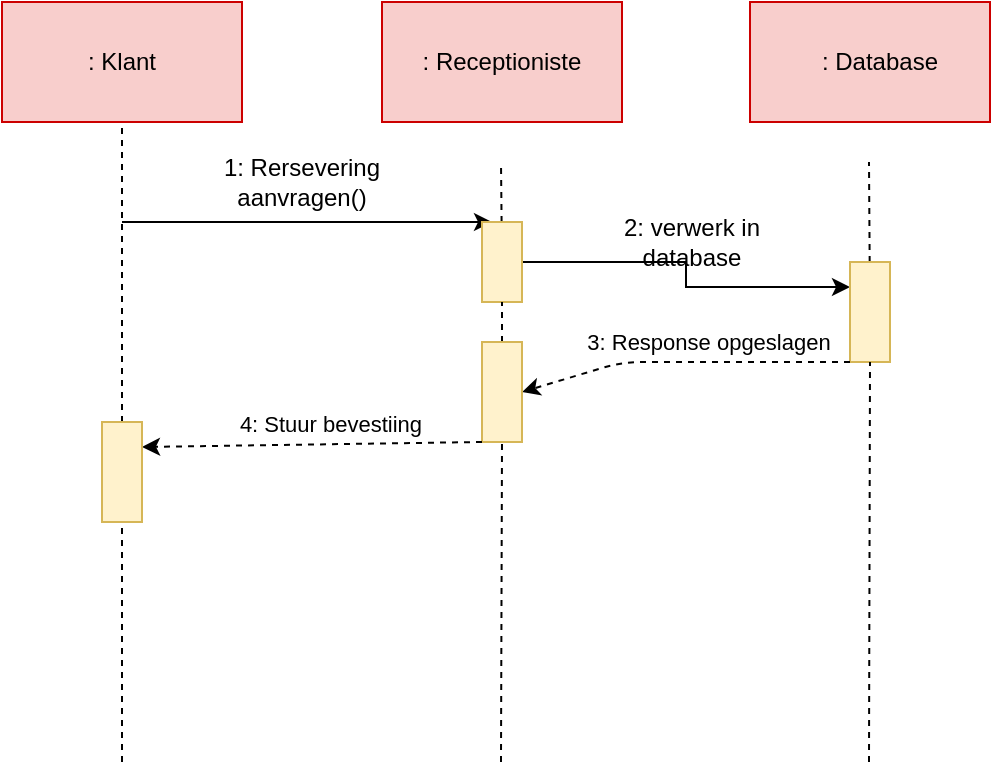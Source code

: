 <mxfile version="13.2.1" type="device"><diagram id="6YxmvMKjvM5__CEANh2y" name="Page-1"><mxGraphModel dx="1422" dy="762" grid="1" gridSize="10" guides="1" tooltips="1" connect="1" arrows="1" fold="1" page="1" pageScale="1" pageWidth="827" pageHeight="1169" math="0" shadow="0"><root><mxCell id="0"/><mxCell id="1" parent="0"/><mxCell id="CeYJfqN0FsoS7WGljNFB-1" value="" style="rounded=0;whiteSpace=wrap;html=1;fillColor=#f8cecc;strokeColor=#CC0000;" vertex="1" parent="1"><mxGeometry x="40" y="60" width="120" height="60" as="geometry"/></mxCell><mxCell id="CeYJfqN0FsoS7WGljNFB-2" value=": Klant" style="text;html=1;strokeColor=none;fillColor=none;align=center;verticalAlign=middle;whiteSpace=wrap;rounded=0;" vertex="1" parent="1"><mxGeometry x="80" y="80" width="40" height="20" as="geometry"/></mxCell><mxCell id="CeYJfqN0FsoS7WGljNFB-5" value="" style="rounded=0;whiteSpace=wrap;html=1;fillColor=#f8cecc;strokeColor=#CC0000;" vertex="1" parent="1"><mxGeometry x="414" y="60" width="120" height="60" as="geometry"/></mxCell><mxCell id="CeYJfqN0FsoS7WGljNFB-6" value=": Database" style="text;html=1;strokeColor=none;fillColor=none;align=center;verticalAlign=middle;whiteSpace=wrap;rounded=0;" vertex="1" parent="1"><mxGeometry x="444" y="80" width="70" height="20" as="geometry"/></mxCell><mxCell id="CeYJfqN0FsoS7WGljNFB-7" value="" style="endArrow=none;dashed=1;html=1;entryX=0.5;entryY=1;entryDx=0;entryDy=0;" edge="1" parent="1" source="CeYJfqN0FsoS7WGljNFB-37" target="CeYJfqN0FsoS7WGljNFB-1"><mxGeometry width="50" height="50" relative="1" as="geometry"><mxPoint x="100" y="440" as="sourcePoint"/><mxPoint x="440" y="370" as="targetPoint"/></mxGeometry></mxCell><mxCell id="CeYJfqN0FsoS7WGljNFB-9" value="" style="endArrow=none;dashed=1;html=1;entryX=0.5;entryY=1;entryDx=0;entryDy=0;" edge="1" parent="1" source="CeYJfqN0FsoS7WGljNFB-26"><mxGeometry width="50" height="50" relative="1" as="geometry"><mxPoint x="473.5" y="440" as="sourcePoint"/><mxPoint x="473.5" y="140" as="targetPoint"/></mxGeometry></mxCell><mxCell id="CeYJfqN0FsoS7WGljNFB-10" value="" style="endArrow=classic;html=1;entryX=0.25;entryY=0;entryDx=0;entryDy=0;" edge="1" parent="1" target="CeYJfqN0FsoS7WGljNFB-17"><mxGeometry width="50" height="50" relative="1" as="geometry"><mxPoint x="100" y="170" as="sourcePoint"/><mxPoint x="290" y="170" as="targetPoint"/><Array as="points"><mxPoint x="280" y="170"/></Array></mxGeometry></mxCell><mxCell id="CeYJfqN0FsoS7WGljNFB-13" value="1: Rersevering aanvragen()" style="text;html=1;strokeColor=none;fillColor=none;align=center;verticalAlign=middle;whiteSpace=wrap;rounded=0;" vertex="1" parent="1"><mxGeometry x="145" y="140" width="90" height="20" as="geometry"/></mxCell><mxCell id="CeYJfqN0FsoS7WGljNFB-14" value="" style="rounded=0;whiteSpace=wrap;html=1;fillColor=#f8cecc;strokeColor=#CC0000;" vertex="1" parent="1"><mxGeometry x="230" y="60" width="120" height="60" as="geometry"/></mxCell><mxCell id="CeYJfqN0FsoS7WGljNFB-15" value=": Receptioniste" style="text;html=1;strokeColor=none;fillColor=none;align=center;verticalAlign=middle;whiteSpace=wrap;rounded=0;" vertex="1" parent="1"><mxGeometry x="235" y="80" width="110" height="20" as="geometry"/></mxCell><mxCell id="CeYJfqN0FsoS7WGljNFB-16" value="" style="endArrow=none;dashed=1;html=1;entryX=0.5;entryY=1;entryDx=0;entryDy=0;" edge="1" parent="1" source="CeYJfqN0FsoS7WGljNFB-17"><mxGeometry width="50" height="50" relative="1" as="geometry"><mxPoint x="289.5" y="440" as="sourcePoint"/><mxPoint x="289.5" y="140" as="targetPoint"/></mxGeometry></mxCell><mxCell id="CeYJfqN0FsoS7WGljNFB-20" style="edgeStyle=orthogonalEdgeStyle;rounded=0;orthogonalLoop=1;jettySize=auto;html=1;entryX=0;entryY=0.25;entryDx=0;entryDy=0;" edge="1" parent="1" source="CeYJfqN0FsoS7WGljNFB-17" target="CeYJfqN0FsoS7WGljNFB-26"><mxGeometry relative="1" as="geometry"><mxPoint x="460" y="195" as="targetPoint"/></mxGeometry></mxCell><mxCell id="CeYJfqN0FsoS7WGljNFB-17" value="" style="rounded=0;whiteSpace=wrap;html=1;strokeColor=#d6b656;fillColor=#fff2cc;" vertex="1" parent="1"><mxGeometry x="280" y="170" width="20" height="40" as="geometry"/></mxCell><mxCell id="CeYJfqN0FsoS7WGljNFB-18" value="" style="endArrow=none;dashed=1;html=1;entryX=0.5;entryY=1;entryDx=0;entryDy=0;" edge="1" parent="1" source="CeYJfqN0FsoS7WGljNFB-33" target="CeYJfqN0FsoS7WGljNFB-17"><mxGeometry width="50" height="50" relative="1" as="geometry"><mxPoint x="289.5" y="440" as="sourcePoint"/><mxPoint x="289.5" y="140" as="targetPoint"/></mxGeometry></mxCell><mxCell id="CeYJfqN0FsoS7WGljNFB-23" value="2: verwerk in database" style="text;html=1;strokeColor=none;fillColor=none;align=center;verticalAlign=middle;whiteSpace=wrap;rounded=0;" vertex="1" parent="1"><mxGeometry x="340" y="170" width="90" height="20" as="geometry"/></mxCell><mxCell id="CeYJfqN0FsoS7WGljNFB-26" value="" style="rounded=0;whiteSpace=wrap;html=1;strokeColor=#d6b656;fillColor=#fff2cc;" vertex="1" parent="1"><mxGeometry x="464" y="190" width="20" height="50" as="geometry"/></mxCell><mxCell id="CeYJfqN0FsoS7WGljNFB-27" value="" style="endArrow=none;dashed=1;html=1;entryX=0.5;entryY=1;entryDx=0;entryDy=0;" edge="1" parent="1" target="CeYJfqN0FsoS7WGljNFB-26"><mxGeometry width="50" height="50" relative="1" as="geometry"><mxPoint x="473.5" y="440" as="sourcePoint"/><mxPoint x="473.5" y="140" as="targetPoint"/></mxGeometry></mxCell><mxCell id="CeYJfqN0FsoS7WGljNFB-31" value="" style="endArrow=classic;html=1;dashed=1;exitX=0;exitY=1;exitDx=0;exitDy=0;entryX=1;entryY=0.5;entryDx=0;entryDy=0;" edge="1" parent="1" source="CeYJfqN0FsoS7WGljNFB-26" target="CeYJfqN0FsoS7WGljNFB-33"><mxGeometry width="50" height="50" relative="1" as="geometry"><mxPoint x="390" y="420" as="sourcePoint"/><mxPoint x="310" y="240" as="targetPoint"/><Array as="points"><mxPoint x="350" y="240"/></Array></mxGeometry></mxCell><mxCell id="CeYJfqN0FsoS7WGljNFB-32" value="3: Response opgeslagen" style="edgeLabel;html=1;align=center;verticalAlign=middle;resizable=0;points=[];" vertex="1" connectable="0" parent="CeYJfqN0FsoS7WGljNFB-31"><mxGeometry x="0.143" y="5" relative="1" as="geometry"><mxPoint x="24" y="-15" as="offset"/></mxGeometry></mxCell><mxCell id="CeYJfqN0FsoS7WGljNFB-33" value="" style="rounded=0;whiteSpace=wrap;html=1;strokeColor=#d6b656;fillColor=#fff2cc;" vertex="1" parent="1"><mxGeometry x="280" y="230" width="20" height="50" as="geometry"/></mxCell><mxCell id="CeYJfqN0FsoS7WGljNFB-34" value="" style="endArrow=none;dashed=1;html=1;entryX=0.5;entryY=1;entryDx=0;entryDy=0;" edge="1" parent="1" target="CeYJfqN0FsoS7WGljNFB-33"><mxGeometry width="50" height="50" relative="1" as="geometry"><mxPoint x="289.5" y="440" as="sourcePoint"/><mxPoint x="290" y="210" as="targetPoint"/></mxGeometry></mxCell><mxCell id="CeYJfqN0FsoS7WGljNFB-35" value="" style="endArrow=classic;html=1;dashed=1;exitX=0;exitY=1;exitDx=0;exitDy=0;entryX=1;entryY=0.25;entryDx=0;entryDy=0;" edge="1" parent="1" source="CeYJfqN0FsoS7WGljNFB-33" target="CeYJfqN0FsoS7WGljNFB-37"><mxGeometry width="50" height="50" relative="1" as="geometry"><mxPoint x="390" y="420" as="sourcePoint"/><mxPoint x="130" y="280" as="targetPoint"/></mxGeometry></mxCell><mxCell id="CeYJfqN0FsoS7WGljNFB-36" value="4: Stuur bevestiing" style="edgeLabel;html=1;align=center;verticalAlign=middle;resizable=0;points=[];" vertex="1" connectable="0" parent="CeYJfqN0FsoS7WGljNFB-35"><mxGeometry x="-0.387" y="1" relative="1" as="geometry"><mxPoint x="-24" y="-11" as="offset"/></mxGeometry></mxCell><mxCell id="CeYJfqN0FsoS7WGljNFB-37" value="" style="rounded=0;whiteSpace=wrap;html=1;strokeColor=#d6b656;fillColor=#fff2cc;" vertex="1" parent="1"><mxGeometry x="90" y="270" width="20" height="50" as="geometry"/></mxCell><mxCell id="CeYJfqN0FsoS7WGljNFB-38" value="" style="endArrow=none;dashed=1;html=1;entryX=0.5;entryY=1;entryDx=0;entryDy=0;" edge="1" parent="1" target="CeYJfqN0FsoS7WGljNFB-37"><mxGeometry width="50" height="50" relative="1" as="geometry"><mxPoint x="100" y="440" as="sourcePoint"/><mxPoint x="100" y="120" as="targetPoint"/></mxGeometry></mxCell></root></mxGraphModel></diagram></mxfile>